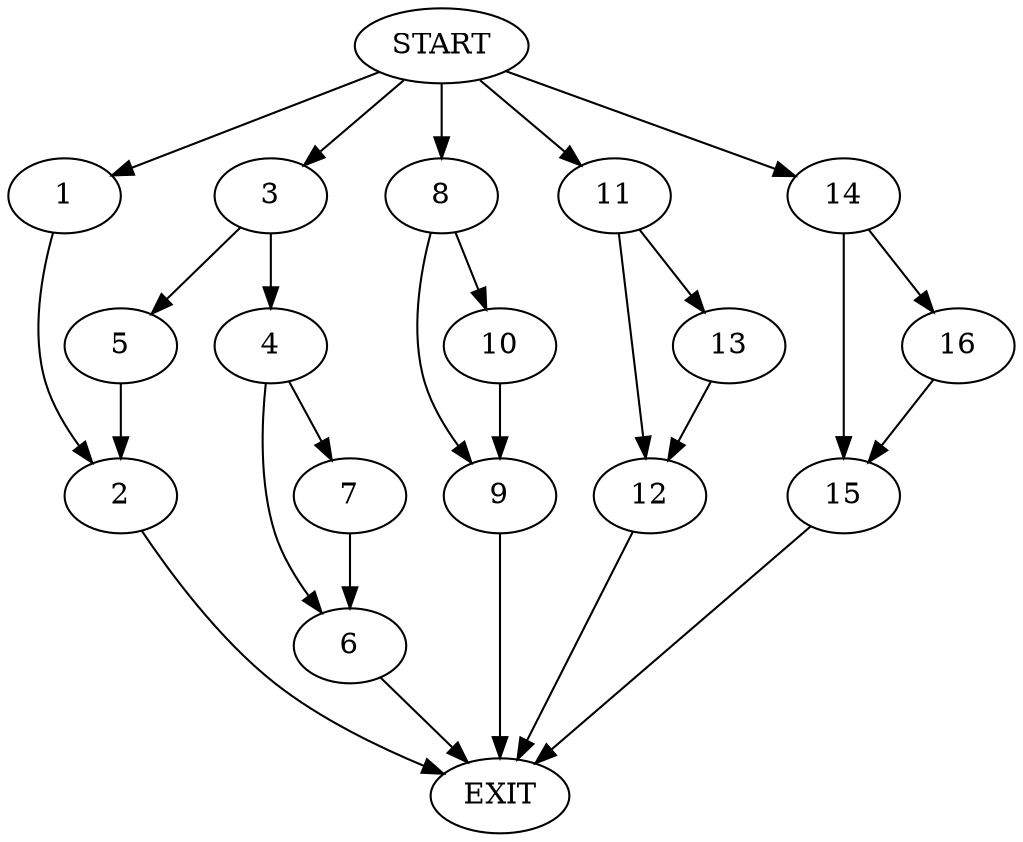 digraph {
0 [label="START"]
17 [label="EXIT"]
0 -> 1
1 -> 2
2 -> 17
0 -> 3
3 -> 4
3 -> 5
4 -> 6
4 -> 7
5 -> 2
6 -> 17
7 -> 6
0 -> 8
8 -> 9
8 -> 10
10 -> 9
9 -> 17
0 -> 11
11 -> 12
11 -> 13
13 -> 12
12 -> 17
0 -> 14
14 -> 15
14 -> 16
16 -> 15
15 -> 17
}
